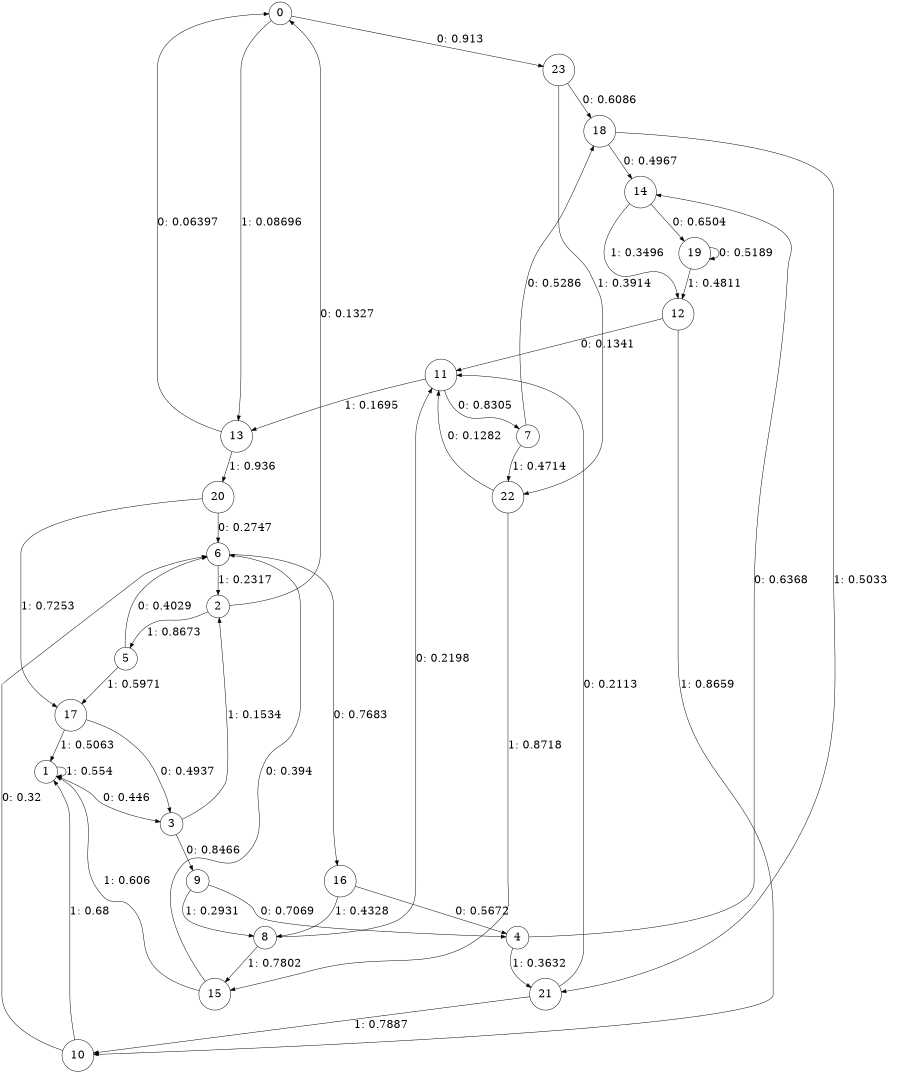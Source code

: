 digraph "ch34randomL5" {
size = "6,8.5";
ratio = "fill";
node [shape = circle];
node [fontsize = 24];
edge [fontsize = 24];
0 -> 23 [label = "0: 0.913    "];
0 -> 13 [label = "1: 0.08696  "];
1 -> 3 [label = "0: 0.446    "];
1 -> 1 [label = "1: 0.554    "];
2 -> 0 [label = "0: 0.1327   "];
2 -> 5 [label = "1: 0.8673   "];
3 -> 9 [label = "0: 0.8466   "];
3 -> 2 [label = "1: 0.1534   "];
4 -> 14 [label = "0: 0.6368   "];
4 -> 21 [label = "1: 0.3632   "];
5 -> 6 [label = "0: 0.4029   "];
5 -> 17 [label = "1: 0.5971   "];
6 -> 16 [label = "0: 0.7683   "];
6 -> 2 [label = "1: 0.2317   "];
7 -> 18 [label = "0: 0.5286   "];
7 -> 22 [label = "1: 0.4714   "];
8 -> 11 [label = "0: 0.2198   "];
8 -> 15 [label = "1: 0.7802   "];
9 -> 4 [label = "0: 0.7069   "];
9 -> 8 [label = "1: 0.2931   "];
10 -> 6 [label = "0: 0.32     "];
10 -> 1 [label = "1: 0.68     "];
11 -> 7 [label = "0: 0.8305   "];
11 -> 13 [label = "1: 0.1695   "];
12 -> 11 [label = "0: 0.1341   "];
12 -> 10 [label = "1: 0.8659   "];
13 -> 0 [label = "0: 0.06397  "];
13 -> 20 [label = "1: 0.936    "];
14 -> 19 [label = "0: 0.6504   "];
14 -> 12 [label = "1: 0.3496   "];
15 -> 6 [label = "0: 0.394    "];
15 -> 1 [label = "1: 0.606    "];
16 -> 4 [label = "0: 0.5672   "];
16 -> 8 [label = "1: 0.4328   "];
17 -> 3 [label = "0: 0.4937   "];
17 -> 1 [label = "1: 0.5063   "];
18 -> 14 [label = "0: 0.4967   "];
18 -> 21 [label = "1: 0.5033   "];
19 -> 19 [label = "0: 0.5189   "];
19 -> 12 [label = "1: 0.4811   "];
20 -> 6 [label = "0: 0.2747   "];
20 -> 17 [label = "1: 0.7253   "];
21 -> 11 [label = "0: 0.2113   "];
21 -> 10 [label = "1: 0.7887   "];
22 -> 11 [label = "0: 0.1282   "];
22 -> 15 [label = "1: 0.8718   "];
23 -> 18 [label = "0: 0.6086   "];
23 -> 22 [label = "1: 0.3914   "];
}